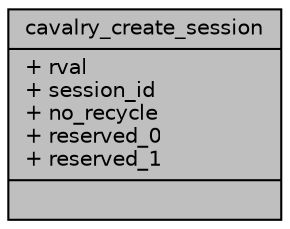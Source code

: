 digraph "cavalry_create_session"
{
 // INTERACTIVE_SVG=YES
 // LATEX_PDF_SIZE
  bgcolor="transparent";
  edge [fontname="Helvetica",fontsize="10",labelfontname="Helvetica",labelfontsize="10"];
  node [fontname="Helvetica",fontsize="10",shape=record];
  Node1 [label="{cavalry_create_session\n|+ rval\l+ session_id\l+ no_recycle\l+ reserved_0\l+ reserved_1\l|}",height=0.2,width=0.4,color="black", fillcolor="grey75", style="filled", fontcolor="black",tooltip=" "];
}
